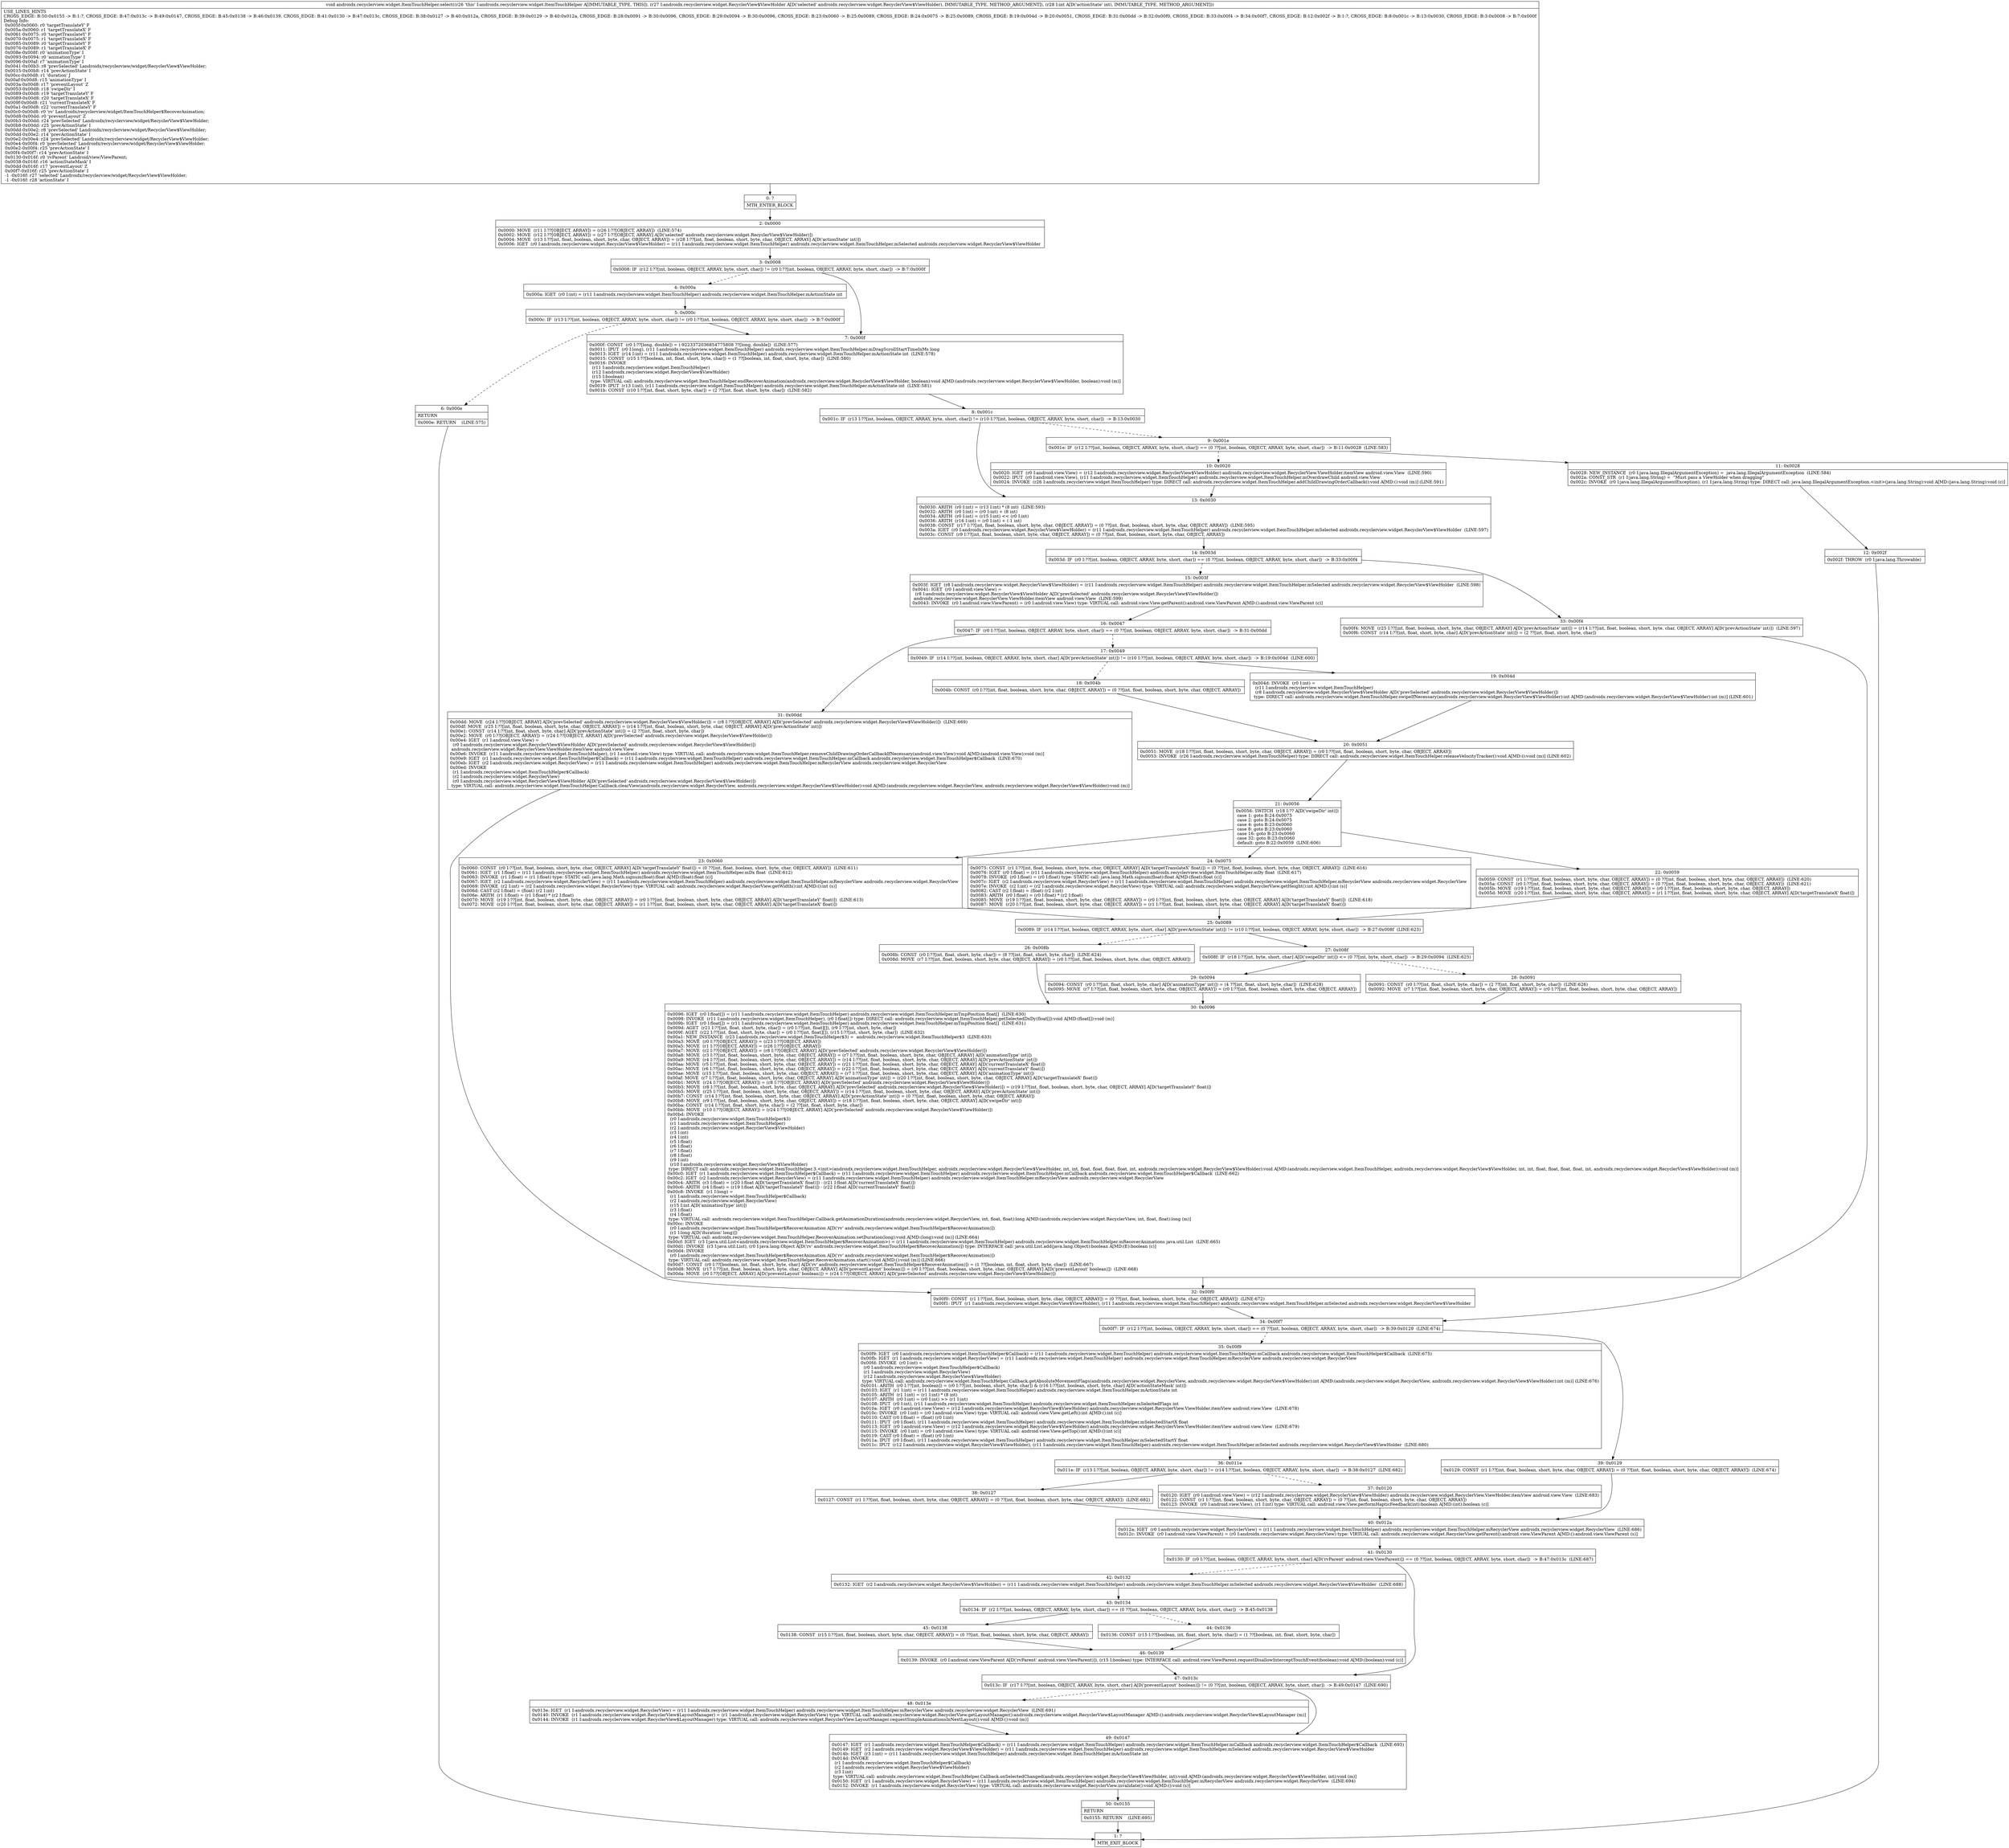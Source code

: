 digraph "CFG forandroidx.recyclerview.widget.ItemTouchHelper.select(Landroidx\/recyclerview\/widget\/RecyclerView$ViewHolder;I)V" {
Node_0 [shape=record,label="{0\:\ ?|MTH_ENTER_BLOCK\l}"];
Node_2 [shape=record,label="{2\:\ 0x0000|0x0000: MOVE  (r11 I:??[OBJECT, ARRAY]) = (r26 I:??[OBJECT, ARRAY])  (LINE:574)\l0x0002: MOVE  (r12 I:??[OBJECT, ARRAY]) = (r27 I:??[OBJECT, ARRAY] A[D('selected' androidx.recyclerview.widget.RecyclerView$ViewHolder)]) \l0x0004: MOVE  (r13 I:??[int, float, boolean, short, byte, char, OBJECT, ARRAY]) = (r28 I:??[int, float, boolean, short, byte, char, OBJECT, ARRAY] A[D('actionState' int)]) \l0x0006: IGET  (r0 I:androidx.recyclerview.widget.RecyclerView$ViewHolder) = (r11 I:androidx.recyclerview.widget.ItemTouchHelper) androidx.recyclerview.widget.ItemTouchHelper.mSelected androidx.recyclerview.widget.RecyclerView$ViewHolder \l}"];
Node_3 [shape=record,label="{3\:\ 0x0008|0x0008: IF  (r12 I:??[int, boolean, OBJECT, ARRAY, byte, short, char]) != (r0 I:??[int, boolean, OBJECT, ARRAY, byte, short, char])  \-\> B:7:0x000f \l}"];
Node_4 [shape=record,label="{4\:\ 0x000a|0x000a: IGET  (r0 I:int) = (r11 I:androidx.recyclerview.widget.ItemTouchHelper) androidx.recyclerview.widget.ItemTouchHelper.mActionState int \l}"];
Node_5 [shape=record,label="{5\:\ 0x000c|0x000c: IF  (r13 I:??[int, boolean, OBJECT, ARRAY, byte, short, char]) != (r0 I:??[int, boolean, OBJECT, ARRAY, byte, short, char])  \-\> B:7:0x000f \l}"];
Node_6 [shape=record,label="{6\:\ 0x000e|RETURN\l|0x000e: RETURN    (LINE:575)\l}"];
Node_1 [shape=record,label="{1\:\ ?|MTH_EXIT_BLOCK\l}"];
Node_7 [shape=record,label="{7\:\ 0x000f|0x000f: CONST  (r0 I:??[long, double]) = (\-9223372036854775808 ??[long, double])  (LINE:577)\l0x0011: IPUT  (r0 I:long), (r11 I:androidx.recyclerview.widget.ItemTouchHelper) androidx.recyclerview.widget.ItemTouchHelper.mDragScrollStartTimeInMs long \l0x0013: IGET  (r14 I:int) = (r11 I:androidx.recyclerview.widget.ItemTouchHelper) androidx.recyclerview.widget.ItemTouchHelper.mActionState int  (LINE:578)\l0x0015: CONST  (r15 I:??[boolean, int, float, short, byte, char]) = (1 ??[boolean, int, float, short, byte, char])  (LINE:580)\l0x0016: INVOKE  \l  (r11 I:androidx.recyclerview.widget.ItemTouchHelper)\l  (r12 I:androidx.recyclerview.widget.RecyclerView$ViewHolder)\l  (r15 I:boolean)\l type: VIRTUAL call: androidx.recyclerview.widget.ItemTouchHelper.endRecoverAnimation(androidx.recyclerview.widget.RecyclerView$ViewHolder, boolean):void A[MD:(androidx.recyclerview.widget.RecyclerView$ViewHolder, boolean):void (m)]\l0x0019: IPUT  (r13 I:int), (r11 I:androidx.recyclerview.widget.ItemTouchHelper) androidx.recyclerview.widget.ItemTouchHelper.mActionState int  (LINE:581)\l0x001b: CONST  (r10 I:??[int, float, short, byte, char]) = (2 ??[int, float, short, byte, char])  (LINE:582)\l}"];
Node_8 [shape=record,label="{8\:\ 0x001c|0x001c: IF  (r13 I:??[int, boolean, OBJECT, ARRAY, byte, short, char]) != (r10 I:??[int, boolean, OBJECT, ARRAY, byte, short, char])  \-\> B:13:0x0030 \l}"];
Node_9 [shape=record,label="{9\:\ 0x001e|0x001e: IF  (r12 I:??[int, boolean, OBJECT, ARRAY, byte, short, char]) == (0 ??[int, boolean, OBJECT, ARRAY, byte, short, char])  \-\> B:11:0x0028  (LINE:583)\l}"];
Node_10 [shape=record,label="{10\:\ 0x0020|0x0020: IGET  (r0 I:android.view.View) = (r12 I:androidx.recyclerview.widget.RecyclerView$ViewHolder) androidx.recyclerview.widget.RecyclerView.ViewHolder.itemView android.view.View  (LINE:590)\l0x0022: IPUT  (r0 I:android.view.View), (r11 I:androidx.recyclerview.widget.ItemTouchHelper) androidx.recyclerview.widget.ItemTouchHelper.mOverdrawChild android.view.View \l0x0024: INVOKE  (r26 I:androidx.recyclerview.widget.ItemTouchHelper) type: DIRECT call: androidx.recyclerview.widget.ItemTouchHelper.addChildDrawingOrderCallback():void A[MD:():void (m)] (LINE:591)\l}"];
Node_11 [shape=record,label="{11\:\ 0x0028|0x0028: NEW_INSTANCE  (r0 I:java.lang.IllegalArgumentException) =  java.lang.IllegalArgumentException  (LINE:584)\l0x002a: CONST_STR  (r1 I:java.lang.String) =  \"Must pass a ViewHolder when dragging\" \l0x002c: INVOKE  (r0 I:java.lang.IllegalArgumentException), (r1 I:java.lang.String) type: DIRECT call: java.lang.IllegalArgumentException.\<init\>(java.lang.String):void A[MD:(java.lang.String):void (c)]\l}"];
Node_12 [shape=record,label="{12\:\ 0x002f|0x002f: THROW  (r0 I:java.lang.Throwable) \l}"];
Node_13 [shape=record,label="{13\:\ 0x0030|0x0030: ARITH  (r0 I:int) = (r13 I:int) * (8 int)  (LINE:593)\l0x0032: ARITH  (r0 I:int) = (r0 I:int) + (8 int) \l0x0034: ARITH  (r0 I:int) = (r15 I:int) \<\< (r0 I:int) \l0x0036: ARITH  (r16 I:int) = (r0 I:int) + (\-1 int) \l0x0038: CONST  (r17 I:??[int, float, boolean, short, byte, char, OBJECT, ARRAY]) = (0 ??[int, float, boolean, short, byte, char, OBJECT, ARRAY])  (LINE:595)\l0x003a: IGET  (r0 I:androidx.recyclerview.widget.RecyclerView$ViewHolder) = (r11 I:androidx.recyclerview.widget.ItemTouchHelper) androidx.recyclerview.widget.ItemTouchHelper.mSelected androidx.recyclerview.widget.RecyclerView$ViewHolder  (LINE:597)\l0x003c: CONST  (r9 I:??[int, float, boolean, short, byte, char, OBJECT, ARRAY]) = (0 ??[int, float, boolean, short, byte, char, OBJECT, ARRAY]) \l}"];
Node_14 [shape=record,label="{14\:\ 0x003d|0x003d: IF  (r0 I:??[int, boolean, OBJECT, ARRAY, byte, short, char]) == (0 ??[int, boolean, OBJECT, ARRAY, byte, short, char])  \-\> B:33:0x00f4 \l}"];
Node_15 [shape=record,label="{15\:\ 0x003f|0x003f: IGET  (r8 I:androidx.recyclerview.widget.RecyclerView$ViewHolder) = (r11 I:androidx.recyclerview.widget.ItemTouchHelper) androidx.recyclerview.widget.ItemTouchHelper.mSelected androidx.recyclerview.widget.RecyclerView$ViewHolder  (LINE:598)\l0x0041: IGET  (r0 I:android.view.View) = \l  (r8 I:androidx.recyclerview.widget.RecyclerView$ViewHolder A[D('prevSelected' androidx.recyclerview.widget.RecyclerView$ViewHolder)])\l androidx.recyclerview.widget.RecyclerView.ViewHolder.itemView android.view.View  (LINE:599)\l0x0043: INVOKE  (r0 I:android.view.ViewParent) = (r0 I:android.view.View) type: VIRTUAL call: android.view.View.getParent():android.view.ViewParent A[MD:():android.view.ViewParent (c)]\l}"];
Node_16 [shape=record,label="{16\:\ 0x0047|0x0047: IF  (r0 I:??[int, boolean, OBJECT, ARRAY, byte, short, char]) == (0 ??[int, boolean, OBJECT, ARRAY, byte, short, char])  \-\> B:31:0x00dd \l}"];
Node_17 [shape=record,label="{17\:\ 0x0049|0x0049: IF  (r14 I:??[int, boolean, OBJECT, ARRAY, byte, short, char] A[D('prevActionState' int)]) != (r10 I:??[int, boolean, OBJECT, ARRAY, byte, short, char])  \-\> B:19:0x004d  (LINE:600)\l}"];
Node_18 [shape=record,label="{18\:\ 0x004b|0x004b: CONST  (r0 I:??[int, float, boolean, short, byte, char, OBJECT, ARRAY]) = (0 ??[int, float, boolean, short, byte, char, OBJECT, ARRAY]) \l}"];
Node_20 [shape=record,label="{20\:\ 0x0051|0x0051: MOVE  (r18 I:??[int, float, boolean, short, byte, char, OBJECT, ARRAY]) = (r0 I:??[int, float, boolean, short, byte, char, OBJECT, ARRAY]) \l0x0053: INVOKE  (r26 I:androidx.recyclerview.widget.ItemTouchHelper) type: DIRECT call: androidx.recyclerview.widget.ItemTouchHelper.releaseVelocityTracker():void A[MD:():void (m)] (LINE:602)\l}"];
Node_21 [shape=record,label="{21\:\ 0x0056|0x0056: SWITCH  (r18 I:?? A[D('swipeDir' int)])\l case 1: goto B:24:0x0075\l case 2: goto B:24:0x0075\l case 4: goto B:23:0x0060\l case 8: goto B:23:0x0060\l case 16: goto B:23:0x0060\l case 32: goto B:23:0x0060\l default: goto B:22:0x0059  (LINE:606)\l}"];
Node_22 [shape=record,label="{22\:\ 0x0059|0x0059: CONST  (r1 I:??[int, float, boolean, short, byte, char, OBJECT, ARRAY]) = (0 ??[int, float, boolean, short, byte, char, OBJECT, ARRAY])  (LINE:620)\l0x005a: CONST  (r0 I:??[int, float, boolean, short, byte, char, OBJECT, ARRAY]) = (0 ??[int, float, boolean, short, byte, char, OBJECT, ARRAY])  (LINE:621)\l0x005b: MOVE  (r19 I:??[int, float, boolean, short, byte, char, OBJECT, ARRAY]) = (r0 I:??[int, float, boolean, short, byte, char, OBJECT, ARRAY]) \l0x005d: MOVE  (r20 I:??[int, float, boolean, short, byte, char, OBJECT, ARRAY]) = (r1 I:??[int, float, boolean, short, byte, char, OBJECT, ARRAY] A[D('targetTranslateX' float)]) \l}"];
Node_25 [shape=record,label="{25\:\ 0x0089|0x0089: IF  (r14 I:??[int, boolean, OBJECT, ARRAY, byte, short, char] A[D('prevActionState' int)]) != (r10 I:??[int, boolean, OBJECT, ARRAY, byte, short, char])  \-\> B:27:0x008f  (LINE:623)\l}"];
Node_26 [shape=record,label="{26\:\ 0x008b|0x008b: CONST  (r0 I:??[int, float, short, byte, char]) = (8 ??[int, float, short, byte, char])  (LINE:624)\l0x008d: MOVE  (r7 I:??[int, float, boolean, short, byte, char, OBJECT, ARRAY]) = (r0 I:??[int, float, boolean, short, byte, char, OBJECT, ARRAY]) \l}"];
Node_30 [shape=record,label="{30\:\ 0x0096|0x0096: IGET  (r0 I:float[]) = (r11 I:androidx.recyclerview.widget.ItemTouchHelper) androidx.recyclerview.widget.ItemTouchHelper.mTmpPosition float[]  (LINE:630)\l0x0098: INVOKE  (r11 I:androidx.recyclerview.widget.ItemTouchHelper), (r0 I:float[]) type: DIRECT call: androidx.recyclerview.widget.ItemTouchHelper.getSelectedDxDy(float[]):void A[MD:(float[]):void (m)]\l0x009b: IGET  (r0 I:float[]) = (r11 I:androidx.recyclerview.widget.ItemTouchHelper) androidx.recyclerview.widget.ItemTouchHelper.mTmpPosition float[]  (LINE:631)\l0x009d: AGET  (r21 I:??[int, float, short, byte, char]) = (r0 I:??[int, float][]), (r9 I:??[int, short, byte, char]) \l0x009f: AGET  (r22 I:??[int, float, short, byte, char]) = (r0 I:??[int, float][]), (r15 I:??[int, short, byte, char])  (LINE:632)\l0x00a1: NEW_INSTANCE  (r23 I:androidx.recyclerview.widget.ItemTouchHelper$3) =  androidx.recyclerview.widget.ItemTouchHelper$3  (LINE:633)\l0x00a3: MOVE  (r0 I:??[OBJECT, ARRAY]) = (r23 I:??[OBJECT, ARRAY]) \l0x00a5: MOVE  (r1 I:??[OBJECT, ARRAY]) = (r26 I:??[OBJECT, ARRAY]) \l0x00a7: MOVE  (r2 I:??[OBJECT, ARRAY]) = (r8 I:??[OBJECT, ARRAY] A[D('prevSelected' androidx.recyclerview.widget.RecyclerView$ViewHolder)]) \l0x00a8: MOVE  (r3 I:??[int, float, boolean, short, byte, char, OBJECT, ARRAY]) = (r7 I:??[int, float, boolean, short, byte, char, OBJECT, ARRAY] A[D('animationType' int)]) \l0x00a9: MOVE  (r4 I:??[int, float, boolean, short, byte, char, OBJECT, ARRAY]) = (r14 I:??[int, float, boolean, short, byte, char, OBJECT, ARRAY] A[D('prevActionState' int)]) \l0x00aa: MOVE  (r5 I:??[int, float, boolean, short, byte, char, OBJECT, ARRAY]) = (r21 I:??[int, float, boolean, short, byte, char, OBJECT, ARRAY] A[D('currentTranslateX' float)]) \l0x00ac: MOVE  (r6 I:??[int, float, boolean, short, byte, char, OBJECT, ARRAY]) = (r22 I:??[int, float, boolean, short, byte, char, OBJECT, ARRAY] A[D('currentTranslateY' float)]) \l0x00ae: MOVE  (r15 I:??[int, float, boolean, short, byte, char, OBJECT, ARRAY]) = (r7 I:??[int, float, boolean, short, byte, char, OBJECT, ARRAY] A[D('animationType' int)]) \l0x00af: MOVE  (r7 I:??[int, float, boolean, short, byte, char, OBJECT, ARRAY] A[D('animationType' int)]) = (r20 I:??[int, float, boolean, short, byte, char, OBJECT, ARRAY] A[D('targetTranslateX' float)]) \l0x00b1: MOVE  (r24 I:??[OBJECT, ARRAY]) = (r8 I:??[OBJECT, ARRAY] A[D('prevSelected' androidx.recyclerview.widget.RecyclerView$ViewHolder)]) \l0x00b3: MOVE  (r8 I:??[int, float, boolean, short, byte, char, OBJECT, ARRAY] A[D('prevSelected' androidx.recyclerview.widget.RecyclerView$ViewHolder)]) = (r19 I:??[int, float, boolean, short, byte, char, OBJECT, ARRAY] A[D('targetTranslateY' float)]) \l0x00b5: MOVE  (r25 I:??[int, float, boolean, short, byte, char, OBJECT, ARRAY]) = (r14 I:??[int, float, boolean, short, byte, char, OBJECT, ARRAY] A[D('prevActionState' int)]) \l0x00b7: CONST  (r14 I:??[int, float, boolean, short, byte, char, OBJECT, ARRAY] A[D('prevActionState' int)]) = (0 ??[int, float, boolean, short, byte, char, OBJECT, ARRAY]) \l0x00b8: MOVE  (r9 I:??[int, float, boolean, short, byte, char, OBJECT, ARRAY]) = (r18 I:??[int, float, boolean, short, byte, char, OBJECT, ARRAY] A[D('swipeDir' int)]) \l0x00ba: CONST  (r14 I:??[int, float, short, byte, char]) = (2 ??[int, float, short, byte, char]) \l0x00bb: MOVE  (r10 I:??[OBJECT, ARRAY]) = (r24 I:??[OBJECT, ARRAY] A[D('prevSelected' androidx.recyclerview.widget.RecyclerView$ViewHolder)]) \l0x00bd: INVOKE  \l  (r0 I:androidx.recyclerview.widget.ItemTouchHelper$3)\l  (r1 I:androidx.recyclerview.widget.ItemTouchHelper)\l  (r2 I:androidx.recyclerview.widget.RecyclerView$ViewHolder)\l  (r3 I:int)\l  (r4 I:int)\l  (r5 I:float)\l  (r6 I:float)\l  (r7 I:float)\l  (r8 I:float)\l  (r9 I:int)\l  (r10 I:androidx.recyclerview.widget.RecyclerView$ViewHolder)\l type: DIRECT call: androidx.recyclerview.widget.ItemTouchHelper.3.\<init\>(androidx.recyclerview.widget.ItemTouchHelper, androidx.recyclerview.widget.RecyclerView$ViewHolder, int, int, float, float, float, float, int, androidx.recyclerview.widget.RecyclerView$ViewHolder):void A[MD:(androidx.recyclerview.widget.ItemTouchHelper, androidx.recyclerview.widget.RecyclerView$ViewHolder, int, int, float, float, float, float, int, androidx.recyclerview.widget.RecyclerView$ViewHolder):void (m)]\l0x00c0: IGET  (r1 I:androidx.recyclerview.widget.ItemTouchHelper$Callback) = (r11 I:androidx.recyclerview.widget.ItemTouchHelper) androidx.recyclerview.widget.ItemTouchHelper.mCallback androidx.recyclerview.widget.ItemTouchHelper$Callback  (LINE:662)\l0x00c2: IGET  (r2 I:androidx.recyclerview.widget.RecyclerView) = (r11 I:androidx.recyclerview.widget.ItemTouchHelper) androidx.recyclerview.widget.ItemTouchHelper.mRecyclerView androidx.recyclerview.widget.RecyclerView \l0x00c4: ARITH  (r3 I:float) = (r20 I:float A[D('targetTranslateX' float)]) \- (r21 I:float A[D('currentTranslateX' float)]) \l0x00c6: ARITH  (r4 I:float) = (r19 I:float A[D('targetTranslateY' float)]) \- (r22 I:float A[D('currentTranslateY' float)]) \l0x00c8: INVOKE  (r1 I:long) = \l  (r1 I:androidx.recyclerview.widget.ItemTouchHelper$Callback)\l  (r2 I:androidx.recyclerview.widget.RecyclerView)\l  (r15 I:int A[D('animationType' int)])\l  (r3 I:float)\l  (r4 I:float)\l type: VIRTUAL call: androidx.recyclerview.widget.ItemTouchHelper.Callback.getAnimationDuration(androidx.recyclerview.widget.RecyclerView, int, float, float):long A[MD:(androidx.recyclerview.widget.RecyclerView, int, float, float):long (m)]\l0x00cc: INVOKE  \l  (r0 I:androidx.recyclerview.widget.ItemTouchHelper$RecoverAnimation A[D('rv' androidx.recyclerview.widget.ItemTouchHelper$RecoverAnimation)])\l  (r1 I:long A[D('duration' long)])\l type: VIRTUAL call: androidx.recyclerview.widget.ItemTouchHelper.RecoverAnimation.setDuration(long):void A[MD:(long):void (m)] (LINE:664)\l0x00cf: IGET  (r3 I:java.util.List\<androidx.recyclerview.widget.ItemTouchHelper$RecoverAnimation\>) = (r11 I:androidx.recyclerview.widget.ItemTouchHelper) androidx.recyclerview.widget.ItemTouchHelper.mRecoverAnimations java.util.List  (LINE:665)\l0x00d1: INVOKE  (r3 I:java.util.List), (r0 I:java.lang.Object A[D('rv' androidx.recyclerview.widget.ItemTouchHelper$RecoverAnimation)]) type: INTERFACE call: java.util.List.add(java.lang.Object):boolean A[MD:(E):boolean (c)]\l0x00d4: INVOKE  \l  (r0 I:androidx.recyclerview.widget.ItemTouchHelper$RecoverAnimation A[D('rv' androidx.recyclerview.widget.ItemTouchHelper$RecoverAnimation)])\l type: VIRTUAL call: androidx.recyclerview.widget.ItemTouchHelper.RecoverAnimation.start():void A[MD:():void (m)] (LINE:666)\l0x00d7: CONST  (r0 I:??[boolean, int, float, short, byte, char] A[D('rv' androidx.recyclerview.widget.ItemTouchHelper$RecoverAnimation)]) = (1 ??[boolean, int, float, short, byte, char])  (LINE:667)\l0x00d8: MOVE  (r17 I:??[int, float, boolean, short, byte, char, OBJECT, ARRAY] A[D('preventLayout' boolean)]) = (r0 I:??[int, float, boolean, short, byte, char, OBJECT, ARRAY] A[D('preventLayout' boolean)])  (LINE:668)\l0x00da: MOVE  (r0 I:??[OBJECT, ARRAY] A[D('preventLayout' boolean)]) = (r24 I:??[OBJECT, ARRAY] A[D('prevSelected' androidx.recyclerview.widget.RecyclerView$ViewHolder)]) \l}"];
Node_32 [shape=record,label="{32\:\ 0x00f0|0x00f0: CONST  (r1 I:??[int, float, boolean, short, byte, char, OBJECT, ARRAY]) = (0 ??[int, float, boolean, short, byte, char, OBJECT, ARRAY])  (LINE:672)\l0x00f1: IPUT  (r1 I:androidx.recyclerview.widget.RecyclerView$ViewHolder), (r11 I:androidx.recyclerview.widget.ItemTouchHelper) androidx.recyclerview.widget.ItemTouchHelper.mSelected androidx.recyclerview.widget.RecyclerView$ViewHolder \l}"];
Node_34 [shape=record,label="{34\:\ 0x00f7|0x00f7: IF  (r12 I:??[int, boolean, OBJECT, ARRAY, byte, short, char]) == (0 ??[int, boolean, OBJECT, ARRAY, byte, short, char])  \-\> B:39:0x0129  (LINE:674)\l}"];
Node_35 [shape=record,label="{35\:\ 0x00f9|0x00f9: IGET  (r0 I:androidx.recyclerview.widget.ItemTouchHelper$Callback) = (r11 I:androidx.recyclerview.widget.ItemTouchHelper) androidx.recyclerview.widget.ItemTouchHelper.mCallback androidx.recyclerview.widget.ItemTouchHelper$Callback  (LINE:675)\l0x00fb: IGET  (r1 I:androidx.recyclerview.widget.RecyclerView) = (r11 I:androidx.recyclerview.widget.ItemTouchHelper) androidx.recyclerview.widget.ItemTouchHelper.mRecyclerView androidx.recyclerview.widget.RecyclerView \l0x00fd: INVOKE  (r0 I:int) = \l  (r0 I:androidx.recyclerview.widget.ItemTouchHelper$Callback)\l  (r1 I:androidx.recyclerview.widget.RecyclerView)\l  (r12 I:androidx.recyclerview.widget.RecyclerView$ViewHolder)\l type: VIRTUAL call: androidx.recyclerview.widget.ItemTouchHelper.Callback.getAbsoluteMovementFlags(androidx.recyclerview.widget.RecyclerView, androidx.recyclerview.widget.RecyclerView$ViewHolder):int A[MD:(androidx.recyclerview.widget.RecyclerView, androidx.recyclerview.widget.RecyclerView$ViewHolder):int (m)] (LINE:676)\l0x0101: ARITH  (r0 I:??[int, boolean]) = (r0 I:??[int, boolean, short, byte, char]) & (r16 I:??[int, boolean, short, byte, char] A[D('actionStateMask' int)]) \l0x0103: IGET  (r1 I:int) = (r11 I:androidx.recyclerview.widget.ItemTouchHelper) androidx.recyclerview.widget.ItemTouchHelper.mActionState int \l0x0105: ARITH  (r1 I:int) = (r1 I:int) * (8 int) \l0x0107: ARITH  (r0 I:int) = (r0 I:int) \>\> (r1 I:int) \l0x0108: IPUT  (r0 I:int), (r11 I:androidx.recyclerview.widget.ItemTouchHelper) androidx.recyclerview.widget.ItemTouchHelper.mSelectedFlags int \l0x010a: IGET  (r0 I:android.view.View) = (r12 I:androidx.recyclerview.widget.RecyclerView$ViewHolder) androidx.recyclerview.widget.RecyclerView.ViewHolder.itemView android.view.View  (LINE:678)\l0x010c: INVOKE  (r0 I:int) = (r0 I:android.view.View) type: VIRTUAL call: android.view.View.getLeft():int A[MD:():int (c)]\l0x0110: CAST (r0 I:float) = (float) (r0 I:int) \l0x0111: IPUT  (r0 I:float), (r11 I:androidx.recyclerview.widget.ItemTouchHelper) androidx.recyclerview.widget.ItemTouchHelper.mSelectedStartX float \l0x0113: IGET  (r0 I:android.view.View) = (r12 I:androidx.recyclerview.widget.RecyclerView$ViewHolder) androidx.recyclerview.widget.RecyclerView.ViewHolder.itemView android.view.View  (LINE:679)\l0x0115: INVOKE  (r0 I:int) = (r0 I:android.view.View) type: VIRTUAL call: android.view.View.getTop():int A[MD:():int (c)]\l0x0119: CAST (r0 I:float) = (float) (r0 I:int) \l0x011a: IPUT  (r0 I:float), (r11 I:androidx.recyclerview.widget.ItemTouchHelper) androidx.recyclerview.widget.ItemTouchHelper.mSelectedStartY float \l0x011c: IPUT  (r12 I:androidx.recyclerview.widget.RecyclerView$ViewHolder), (r11 I:androidx.recyclerview.widget.ItemTouchHelper) androidx.recyclerview.widget.ItemTouchHelper.mSelected androidx.recyclerview.widget.RecyclerView$ViewHolder  (LINE:680)\l}"];
Node_36 [shape=record,label="{36\:\ 0x011e|0x011e: IF  (r13 I:??[int, boolean, OBJECT, ARRAY, byte, short, char]) != (r14 I:??[int, boolean, OBJECT, ARRAY, byte, short, char])  \-\> B:38:0x0127  (LINE:682)\l}"];
Node_37 [shape=record,label="{37\:\ 0x0120|0x0120: IGET  (r0 I:android.view.View) = (r12 I:androidx.recyclerview.widget.RecyclerView$ViewHolder) androidx.recyclerview.widget.RecyclerView.ViewHolder.itemView android.view.View  (LINE:683)\l0x0122: CONST  (r1 I:??[int, float, boolean, short, byte, char, OBJECT, ARRAY]) = (0 ??[int, float, boolean, short, byte, char, OBJECT, ARRAY]) \l0x0123: INVOKE  (r0 I:android.view.View), (r1 I:int) type: VIRTUAL call: android.view.View.performHapticFeedback(int):boolean A[MD:(int):boolean (c)]\l}"];
Node_40 [shape=record,label="{40\:\ 0x012a|0x012a: IGET  (r0 I:androidx.recyclerview.widget.RecyclerView) = (r11 I:androidx.recyclerview.widget.ItemTouchHelper) androidx.recyclerview.widget.ItemTouchHelper.mRecyclerView androidx.recyclerview.widget.RecyclerView  (LINE:686)\l0x012c: INVOKE  (r0 I:android.view.ViewParent) = (r0 I:androidx.recyclerview.widget.RecyclerView) type: VIRTUAL call: androidx.recyclerview.widget.RecyclerView.getParent():android.view.ViewParent A[MD:():android.view.ViewParent (s)]\l}"];
Node_41 [shape=record,label="{41\:\ 0x0130|0x0130: IF  (r0 I:??[int, boolean, OBJECT, ARRAY, byte, short, char] A[D('rvParent' android.view.ViewParent)]) == (0 ??[int, boolean, OBJECT, ARRAY, byte, short, char])  \-\> B:47:0x013c  (LINE:687)\l}"];
Node_42 [shape=record,label="{42\:\ 0x0132|0x0132: IGET  (r2 I:androidx.recyclerview.widget.RecyclerView$ViewHolder) = (r11 I:androidx.recyclerview.widget.ItemTouchHelper) androidx.recyclerview.widget.ItemTouchHelper.mSelected androidx.recyclerview.widget.RecyclerView$ViewHolder  (LINE:688)\l}"];
Node_43 [shape=record,label="{43\:\ 0x0134|0x0134: IF  (r2 I:??[int, boolean, OBJECT, ARRAY, byte, short, char]) == (0 ??[int, boolean, OBJECT, ARRAY, byte, short, char])  \-\> B:45:0x0138 \l}"];
Node_44 [shape=record,label="{44\:\ 0x0136|0x0136: CONST  (r15 I:??[boolean, int, float, short, byte, char]) = (1 ??[boolean, int, float, short, byte, char]) \l}"];
Node_46 [shape=record,label="{46\:\ 0x0139|0x0139: INVOKE  (r0 I:android.view.ViewParent A[D('rvParent' android.view.ViewParent)]), (r15 I:boolean) type: INTERFACE call: android.view.ViewParent.requestDisallowInterceptTouchEvent(boolean):void A[MD:(boolean):void (c)]\l}"];
Node_45 [shape=record,label="{45\:\ 0x0138|0x0138: CONST  (r15 I:??[int, float, boolean, short, byte, char, OBJECT, ARRAY]) = (0 ??[int, float, boolean, short, byte, char, OBJECT, ARRAY]) \l}"];
Node_47 [shape=record,label="{47\:\ 0x013c|0x013c: IF  (r17 I:??[int, boolean, OBJECT, ARRAY, byte, short, char] A[D('preventLayout' boolean)]) != (0 ??[int, boolean, OBJECT, ARRAY, byte, short, char])  \-\> B:49:0x0147  (LINE:690)\l}"];
Node_48 [shape=record,label="{48\:\ 0x013e|0x013e: IGET  (r1 I:androidx.recyclerview.widget.RecyclerView) = (r11 I:androidx.recyclerview.widget.ItemTouchHelper) androidx.recyclerview.widget.ItemTouchHelper.mRecyclerView androidx.recyclerview.widget.RecyclerView  (LINE:691)\l0x0140: INVOKE  (r1 I:androidx.recyclerview.widget.RecyclerView$LayoutManager) = (r1 I:androidx.recyclerview.widget.RecyclerView) type: VIRTUAL call: androidx.recyclerview.widget.RecyclerView.getLayoutManager():androidx.recyclerview.widget.RecyclerView$LayoutManager A[MD:():androidx.recyclerview.widget.RecyclerView$LayoutManager (m)]\l0x0144: INVOKE  (r1 I:androidx.recyclerview.widget.RecyclerView$LayoutManager) type: VIRTUAL call: androidx.recyclerview.widget.RecyclerView.LayoutManager.requestSimpleAnimationsInNextLayout():void A[MD:():void (m)]\l}"];
Node_49 [shape=record,label="{49\:\ 0x0147|0x0147: IGET  (r1 I:androidx.recyclerview.widget.ItemTouchHelper$Callback) = (r11 I:androidx.recyclerview.widget.ItemTouchHelper) androidx.recyclerview.widget.ItemTouchHelper.mCallback androidx.recyclerview.widget.ItemTouchHelper$Callback  (LINE:693)\l0x0149: IGET  (r2 I:androidx.recyclerview.widget.RecyclerView$ViewHolder) = (r11 I:androidx.recyclerview.widget.ItemTouchHelper) androidx.recyclerview.widget.ItemTouchHelper.mSelected androidx.recyclerview.widget.RecyclerView$ViewHolder \l0x014b: IGET  (r3 I:int) = (r11 I:androidx.recyclerview.widget.ItemTouchHelper) androidx.recyclerview.widget.ItemTouchHelper.mActionState int \l0x014d: INVOKE  \l  (r1 I:androidx.recyclerview.widget.ItemTouchHelper$Callback)\l  (r2 I:androidx.recyclerview.widget.RecyclerView$ViewHolder)\l  (r3 I:int)\l type: VIRTUAL call: androidx.recyclerview.widget.ItemTouchHelper.Callback.onSelectedChanged(androidx.recyclerview.widget.RecyclerView$ViewHolder, int):void A[MD:(androidx.recyclerview.widget.RecyclerView$ViewHolder, int):void (m)]\l0x0150: IGET  (r1 I:androidx.recyclerview.widget.RecyclerView) = (r11 I:androidx.recyclerview.widget.ItemTouchHelper) androidx.recyclerview.widget.ItemTouchHelper.mRecyclerView androidx.recyclerview.widget.RecyclerView  (LINE:694)\l0x0152: INVOKE  (r1 I:androidx.recyclerview.widget.RecyclerView) type: VIRTUAL call: androidx.recyclerview.widget.RecyclerView.invalidate():void A[MD:():void (s)]\l}"];
Node_50 [shape=record,label="{50\:\ 0x0155|RETURN\l|0x0155: RETURN    (LINE:695)\l}"];
Node_38 [shape=record,label="{38\:\ 0x0127|0x0127: CONST  (r1 I:??[int, float, boolean, short, byte, char, OBJECT, ARRAY]) = (0 ??[int, float, boolean, short, byte, char, OBJECT, ARRAY])  (LINE:682)\l}"];
Node_39 [shape=record,label="{39\:\ 0x0129|0x0129: CONST  (r1 I:??[int, float, boolean, short, byte, char, OBJECT, ARRAY]) = (0 ??[int, float, boolean, short, byte, char, OBJECT, ARRAY])  (LINE:674)\l}"];
Node_27 [shape=record,label="{27\:\ 0x008f|0x008f: IF  (r18 I:??[int, byte, short, char] A[D('swipeDir' int)]) \<= (0 ??[int, byte, short, char])  \-\> B:29:0x0094  (LINE:625)\l}"];
Node_28 [shape=record,label="{28\:\ 0x0091|0x0091: CONST  (r0 I:??[int, float, short, byte, char]) = (2 ??[int, float, short, byte, char])  (LINE:626)\l0x0092: MOVE  (r7 I:??[int, float, boolean, short, byte, char, OBJECT, ARRAY]) = (r0 I:??[int, float, boolean, short, byte, char, OBJECT, ARRAY]) \l}"];
Node_29 [shape=record,label="{29\:\ 0x0094|0x0094: CONST  (r0 I:??[int, float, short, byte, char] A[D('animationType' int)]) = (4 ??[int, float, short, byte, char])  (LINE:628)\l0x0095: MOVE  (r7 I:??[int, float, boolean, short, byte, char, OBJECT, ARRAY]) = (r0 I:??[int, float, boolean, short, byte, char, OBJECT, ARRAY]) \l}"];
Node_23 [shape=record,label="{23\:\ 0x0060|0x0060: CONST  (r0 I:??[int, float, boolean, short, byte, char, OBJECT, ARRAY] A[D('targetTranslateY' float)]) = (0 ??[int, float, boolean, short, byte, char, OBJECT, ARRAY])  (LINE:611)\l0x0061: IGET  (r1 I:float) = (r11 I:androidx.recyclerview.widget.ItemTouchHelper) androidx.recyclerview.widget.ItemTouchHelper.mDx float  (LINE:612)\l0x0063: INVOKE  (r1 I:float) = (r1 I:float) type: STATIC call: java.lang.Math.signum(float):float A[MD:(float):float (c)]\l0x0067: IGET  (r2 I:androidx.recyclerview.widget.RecyclerView) = (r11 I:androidx.recyclerview.widget.ItemTouchHelper) androidx.recyclerview.widget.ItemTouchHelper.mRecyclerView androidx.recyclerview.widget.RecyclerView \l0x0069: INVOKE  (r2 I:int) = (r2 I:androidx.recyclerview.widget.RecyclerView) type: VIRTUAL call: androidx.recyclerview.widget.RecyclerView.getWidth():int A[MD:():int (s)]\l0x006d: CAST (r2 I:float) = (float) (r2 I:int) \l0x006e: ARITH  (r1 I:float) = (r1 I:float) * (r2 I:float) \l0x0070: MOVE  (r19 I:??[int, float, boolean, short, byte, char, OBJECT, ARRAY]) = (r0 I:??[int, float, boolean, short, byte, char, OBJECT, ARRAY] A[D('targetTranslateY' float)])  (LINE:613)\l0x0072: MOVE  (r20 I:??[int, float, boolean, short, byte, char, OBJECT, ARRAY]) = (r1 I:??[int, float, boolean, short, byte, char, OBJECT, ARRAY] A[D('targetTranslateX' float)]) \l}"];
Node_24 [shape=record,label="{24\:\ 0x0075|0x0075: CONST  (r1 I:??[int, float, boolean, short, byte, char, OBJECT, ARRAY] A[D('targetTranslateX' float)]) = (0 ??[int, float, boolean, short, byte, char, OBJECT, ARRAY])  (LINE:616)\l0x0076: IGET  (r0 I:float) = (r11 I:androidx.recyclerview.widget.ItemTouchHelper) androidx.recyclerview.widget.ItemTouchHelper.mDy float  (LINE:617)\l0x0078: INVOKE  (r0 I:float) = (r0 I:float) type: STATIC call: java.lang.Math.signum(float):float A[MD:(float):float (c)]\l0x007c: IGET  (r2 I:androidx.recyclerview.widget.RecyclerView) = (r11 I:androidx.recyclerview.widget.ItemTouchHelper) androidx.recyclerview.widget.ItemTouchHelper.mRecyclerView androidx.recyclerview.widget.RecyclerView \l0x007e: INVOKE  (r2 I:int) = (r2 I:androidx.recyclerview.widget.RecyclerView) type: VIRTUAL call: androidx.recyclerview.widget.RecyclerView.getHeight():int A[MD:():int (s)]\l0x0082: CAST (r2 I:float) = (float) (r2 I:int) \l0x0083: ARITH  (r0 I:float) = (r0 I:float) * (r2 I:float) \l0x0085: MOVE  (r19 I:??[int, float, boolean, short, byte, char, OBJECT, ARRAY]) = (r0 I:??[int, float, boolean, short, byte, char, OBJECT, ARRAY] A[D('targetTranslateY' float)])  (LINE:618)\l0x0087: MOVE  (r20 I:??[int, float, boolean, short, byte, char, OBJECT, ARRAY]) = (r1 I:??[int, float, boolean, short, byte, char, OBJECT, ARRAY] A[D('targetTranslateX' float)]) \l}"];
Node_19 [shape=record,label="{19\:\ 0x004d|0x004d: INVOKE  (r0 I:int) = \l  (r11 I:androidx.recyclerview.widget.ItemTouchHelper)\l  (r8 I:androidx.recyclerview.widget.RecyclerView$ViewHolder A[D('prevSelected' androidx.recyclerview.widget.RecyclerView$ViewHolder)])\l type: DIRECT call: androidx.recyclerview.widget.ItemTouchHelper.swipeIfNecessary(androidx.recyclerview.widget.RecyclerView$ViewHolder):int A[MD:(androidx.recyclerview.widget.RecyclerView$ViewHolder):int (m)] (LINE:601)\l}"];
Node_31 [shape=record,label="{31\:\ 0x00dd|0x00dd: MOVE  (r24 I:??[OBJECT, ARRAY] A[D('prevSelected' androidx.recyclerview.widget.RecyclerView$ViewHolder)]) = (r8 I:??[OBJECT, ARRAY] A[D('prevSelected' androidx.recyclerview.widget.RecyclerView$ViewHolder)])  (LINE:669)\l0x00df: MOVE  (r25 I:??[int, float, boolean, short, byte, char, OBJECT, ARRAY]) = (r14 I:??[int, float, boolean, short, byte, char, OBJECT, ARRAY] A[D('prevActionState' int)]) \l0x00e1: CONST  (r14 I:??[int, float, short, byte, char] A[D('prevActionState' int)]) = (2 ??[int, float, short, byte, char]) \l0x00e2: MOVE  (r0 I:??[OBJECT, ARRAY]) = (r24 I:??[OBJECT, ARRAY] A[D('prevSelected' androidx.recyclerview.widget.RecyclerView$ViewHolder)]) \l0x00e4: IGET  (r1 I:android.view.View) = \l  (r0 I:androidx.recyclerview.widget.RecyclerView$ViewHolder A[D('prevSelected' androidx.recyclerview.widget.RecyclerView$ViewHolder)])\l androidx.recyclerview.widget.RecyclerView.ViewHolder.itemView android.view.View \l0x00e6: INVOKE  (r11 I:androidx.recyclerview.widget.ItemTouchHelper), (r1 I:android.view.View) type: VIRTUAL call: androidx.recyclerview.widget.ItemTouchHelper.removeChildDrawingOrderCallbackIfNecessary(android.view.View):void A[MD:(android.view.View):void (m)]\l0x00e9: IGET  (r1 I:androidx.recyclerview.widget.ItemTouchHelper$Callback) = (r11 I:androidx.recyclerview.widget.ItemTouchHelper) androidx.recyclerview.widget.ItemTouchHelper.mCallback androidx.recyclerview.widget.ItemTouchHelper$Callback  (LINE:670)\l0x00eb: IGET  (r2 I:androidx.recyclerview.widget.RecyclerView) = (r11 I:androidx.recyclerview.widget.ItemTouchHelper) androidx.recyclerview.widget.ItemTouchHelper.mRecyclerView androidx.recyclerview.widget.RecyclerView \l0x00ed: INVOKE  \l  (r1 I:androidx.recyclerview.widget.ItemTouchHelper$Callback)\l  (r2 I:androidx.recyclerview.widget.RecyclerView)\l  (r0 I:androidx.recyclerview.widget.RecyclerView$ViewHolder A[D('prevSelected' androidx.recyclerview.widget.RecyclerView$ViewHolder)])\l type: VIRTUAL call: androidx.recyclerview.widget.ItemTouchHelper.Callback.clearView(androidx.recyclerview.widget.RecyclerView, androidx.recyclerview.widget.RecyclerView$ViewHolder):void A[MD:(androidx.recyclerview.widget.RecyclerView, androidx.recyclerview.widget.RecyclerView$ViewHolder):void (m)]\l}"];
Node_33 [shape=record,label="{33\:\ 0x00f4|0x00f4: MOVE  (r25 I:??[int, float, boolean, short, byte, char, OBJECT, ARRAY] A[D('prevActionState' int)]) = (r14 I:??[int, float, boolean, short, byte, char, OBJECT, ARRAY] A[D('prevActionState' int)])  (LINE:597)\l0x00f6: CONST  (r14 I:??[int, float, short, byte, char] A[D('prevActionState' int)]) = (2 ??[int, float, short, byte, char]) \l}"];
MethodNode[shape=record,label="{void androidx.recyclerview.widget.ItemTouchHelper.select((r26 'this' I:androidx.recyclerview.widget.ItemTouchHelper A[IMMUTABLE_TYPE, THIS]), (r27 I:androidx.recyclerview.widget.RecyclerView$ViewHolder A[D('selected' androidx.recyclerview.widget.RecyclerView$ViewHolder), IMMUTABLE_TYPE, METHOD_ARGUMENT]), (r28 I:int A[D('actionState' int), IMMUTABLE_TYPE, METHOD_ARGUMENT]))  | USE_LINES_HINTS\lCROSS_EDGE: B:50:0x0155 \-\> B:1:?, CROSS_EDGE: B:47:0x013c \-\> B:49:0x0147, CROSS_EDGE: B:45:0x0138 \-\> B:46:0x0139, CROSS_EDGE: B:41:0x0130 \-\> B:47:0x013c, CROSS_EDGE: B:38:0x0127 \-\> B:40:0x012a, CROSS_EDGE: B:39:0x0129 \-\> B:40:0x012a, CROSS_EDGE: B:28:0x0091 \-\> B:30:0x0096, CROSS_EDGE: B:29:0x0094 \-\> B:30:0x0096, CROSS_EDGE: B:23:0x0060 \-\> B:25:0x0089, CROSS_EDGE: B:24:0x0075 \-\> B:25:0x0089, CROSS_EDGE: B:19:0x004d \-\> B:20:0x0051, CROSS_EDGE: B:31:0x00dd \-\> B:32:0x00f0, CROSS_EDGE: B:33:0x00f4 \-\> B:34:0x00f7, CROSS_EDGE: B:12:0x002f \-\> B:1:?, CROSS_EDGE: B:8:0x001c \-\> B:13:0x0030, CROSS_EDGE: B:3:0x0008 \-\> B:7:0x000f\lDebug Info:\l  0x005f\-0x0060: r0 'targetTranslateY' F\l  0x005a\-0x0060: r1 'targetTranslateX' F\l  0x0061\-0x0075: r0 'targetTranslateY' F\l  0x0070\-0x0075: r1 'targetTranslateX' F\l  0x0085\-0x0089: r0 'targetTranslateY' F\l  0x0076\-0x0089: r1 'targetTranslateX' F\l  0x008e\-0x008f: r0 'animationType' I\l  0x0093\-0x0094: r0 'animationType' I\l  0x0096\-0x00af: r7 'animationType' I\l  0x0041\-0x00b3: r8 'prevSelected' Landroidx\/recyclerview\/widget\/RecyclerView$ViewHolder;\l  0x0015\-0x00b8: r14 'prevActionState' I\l  0x00cc\-0x00d8: r1 'duration' J\l  0x00af\-0x00d8: r15 'animationType' I\l  0x003a\-0x00d8: r17 'preventLayout' Z\l  0x0053\-0x00d8: r18 'swipeDir' I\l  0x0089\-0x00d8: r19 'targetTranslateY' F\l  0x0089\-0x00d8: r20 'targetTranslateX' F\l  0x009f\-0x00d8: r21 'currentTranslateX' F\l  0x00a1\-0x00d8: r22 'currentTranslateY' F\l  0x00c0\-0x00d8: r0 'rv' Landroidx\/recyclerview\/widget\/ItemTouchHelper$RecoverAnimation;\l  0x00d8\-0x00dd: r0 'preventLayout' Z\l  0x00b3\-0x00dd: r24 'prevSelected' Landroidx\/recyclerview\/widget\/RecyclerView$ViewHolder;\l  0x00b8\-0x00dd: r25 'prevActionState' I\l  0x00dd\-0x00e2: r8 'prevSelected' Landroidx\/recyclerview\/widget\/RecyclerView$ViewHolder;\l  0x00dd\-0x00e2: r14 'prevActionState' I\l  0x00e2\-0x00e4: r24 'prevSelected' Landroidx\/recyclerview\/widget\/RecyclerView$ViewHolder;\l  0x00e4\-0x00f4: r0 'prevSelected' Landroidx\/recyclerview\/widget\/RecyclerView$ViewHolder;\l  0x00e2\-0x00f4: r25 'prevActionState' I\l  0x00f4\-0x00f7: r14 'prevActionState' I\l  0x0130\-0x016f: r0 'rvParent' Landroid\/view\/ViewParent;\l  0x0038\-0x016f: r16 'actionStateMask' I\l  0x00dd\-0x016f: r17 'preventLayout' Z\l  0x00f7\-0x016f: r25 'prevActionState' I\l  \-1 \-0x016f: r27 'selected' Landroidx\/recyclerview\/widget\/RecyclerView$ViewHolder;\l  \-1 \-0x016f: r28 'actionState' I\l}"];
MethodNode -> Node_0;Node_0 -> Node_2;
Node_2 -> Node_3;
Node_3 -> Node_4[style=dashed];
Node_3 -> Node_7;
Node_4 -> Node_5;
Node_5 -> Node_6[style=dashed];
Node_5 -> Node_7;
Node_6 -> Node_1;
Node_7 -> Node_8;
Node_8 -> Node_9[style=dashed];
Node_8 -> Node_13;
Node_9 -> Node_10[style=dashed];
Node_9 -> Node_11;
Node_10 -> Node_13;
Node_11 -> Node_12;
Node_12 -> Node_1;
Node_13 -> Node_14;
Node_14 -> Node_15[style=dashed];
Node_14 -> Node_33;
Node_15 -> Node_16;
Node_16 -> Node_17[style=dashed];
Node_16 -> Node_31;
Node_17 -> Node_18[style=dashed];
Node_17 -> Node_19;
Node_18 -> Node_20;
Node_20 -> Node_21;
Node_21 -> Node_22;
Node_21 -> Node_23;
Node_21 -> Node_24;
Node_22 -> Node_25;
Node_25 -> Node_26[style=dashed];
Node_25 -> Node_27;
Node_26 -> Node_30;
Node_30 -> Node_32;
Node_32 -> Node_34;
Node_34 -> Node_35[style=dashed];
Node_34 -> Node_39;
Node_35 -> Node_36;
Node_36 -> Node_37[style=dashed];
Node_36 -> Node_38;
Node_37 -> Node_40;
Node_40 -> Node_41;
Node_41 -> Node_42[style=dashed];
Node_41 -> Node_47;
Node_42 -> Node_43;
Node_43 -> Node_44[style=dashed];
Node_43 -> Node_45;
Node_44 -> Node_46;
Node_46 -> Node_47;
Node_45 -> Node_46;
Node_47 -> Node_48[style=dashed];
Node_47 -> Node_49;
Node_48 -> Node_49;
Node_49 -> Node_50;
Node_50 -> Node_1;
Node_38 -> Node_40;
Node_39 -> Node_40;
Node_27 -> Node_28[style=dashed];
Node_27 -> Node_29;
Node_28 -> Node_30;
Node_29 -> Node_30;
Node_23 -> Node_25;
Node_24 -> Node_25;
Node_19 -> Node_20;
Node_31 -> Node_32;
Node_33 -> Node_34;
}

